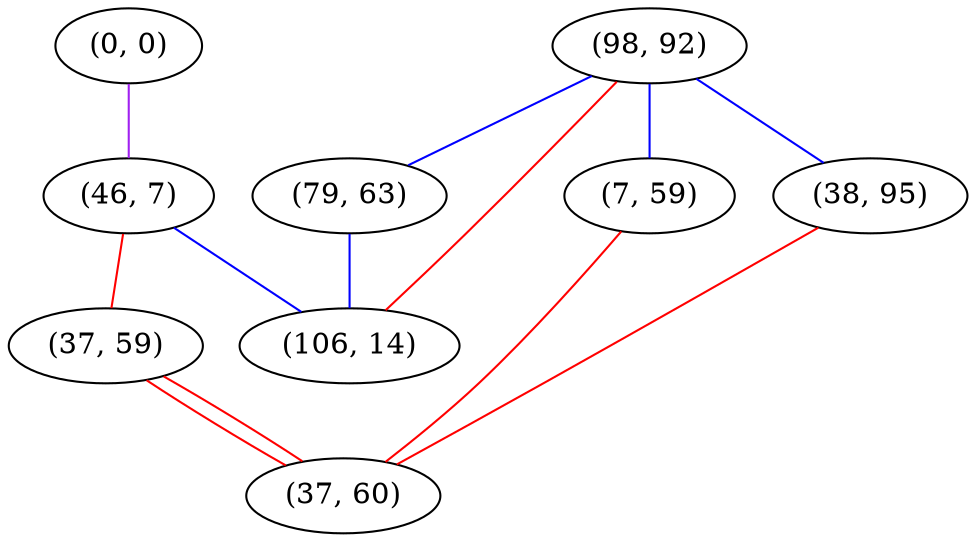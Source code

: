 graph "" {
"(0, 0)";
"(98, 92)";
"(7, 59)";
"(46, 7)";
"(79, 63)";
"(38, 95)";
"(106, 14)";
"(37, 59)";
"(37, 60)";
"(0, 0)" -- "(46, 7)"  [color=purple, key=0, weight=4];
"(98, 92)" -- "(7, 59)"  [color=blue, key=0, weight=3];
"(98, 92)" -- "(106, 14)"  [color=red, key=0, weight=1];
"(98, 92)" -- "(38, 95)"  [color=blue, key=0, weight=3];
"(98, 92)" -- "(79, 63)"  [color=blue, key=0, weight=3];
"(7, 59)" -- "(37, 60)"  [color=red, key=0, weight=1];
"(46, 7)" -- "(106, 14)"  [color=blue, key=0, weight=3];
"(46, 7)" -- "(37, 59)"  [color=red, key=0, weight=1];
"(79, 63)" -- "(106, 14)"  [color=blue, key=0, weight=3];
"(38, 95)" -- "(37, 60)"  [color=red, key=0, weight=1];
"(37, 59)" -- "(37, 60)"  [color=red, key=0, weight=1];
"(37, 59)" -- "(37, 60)"  [color=red, key=1, weight=1];
}
